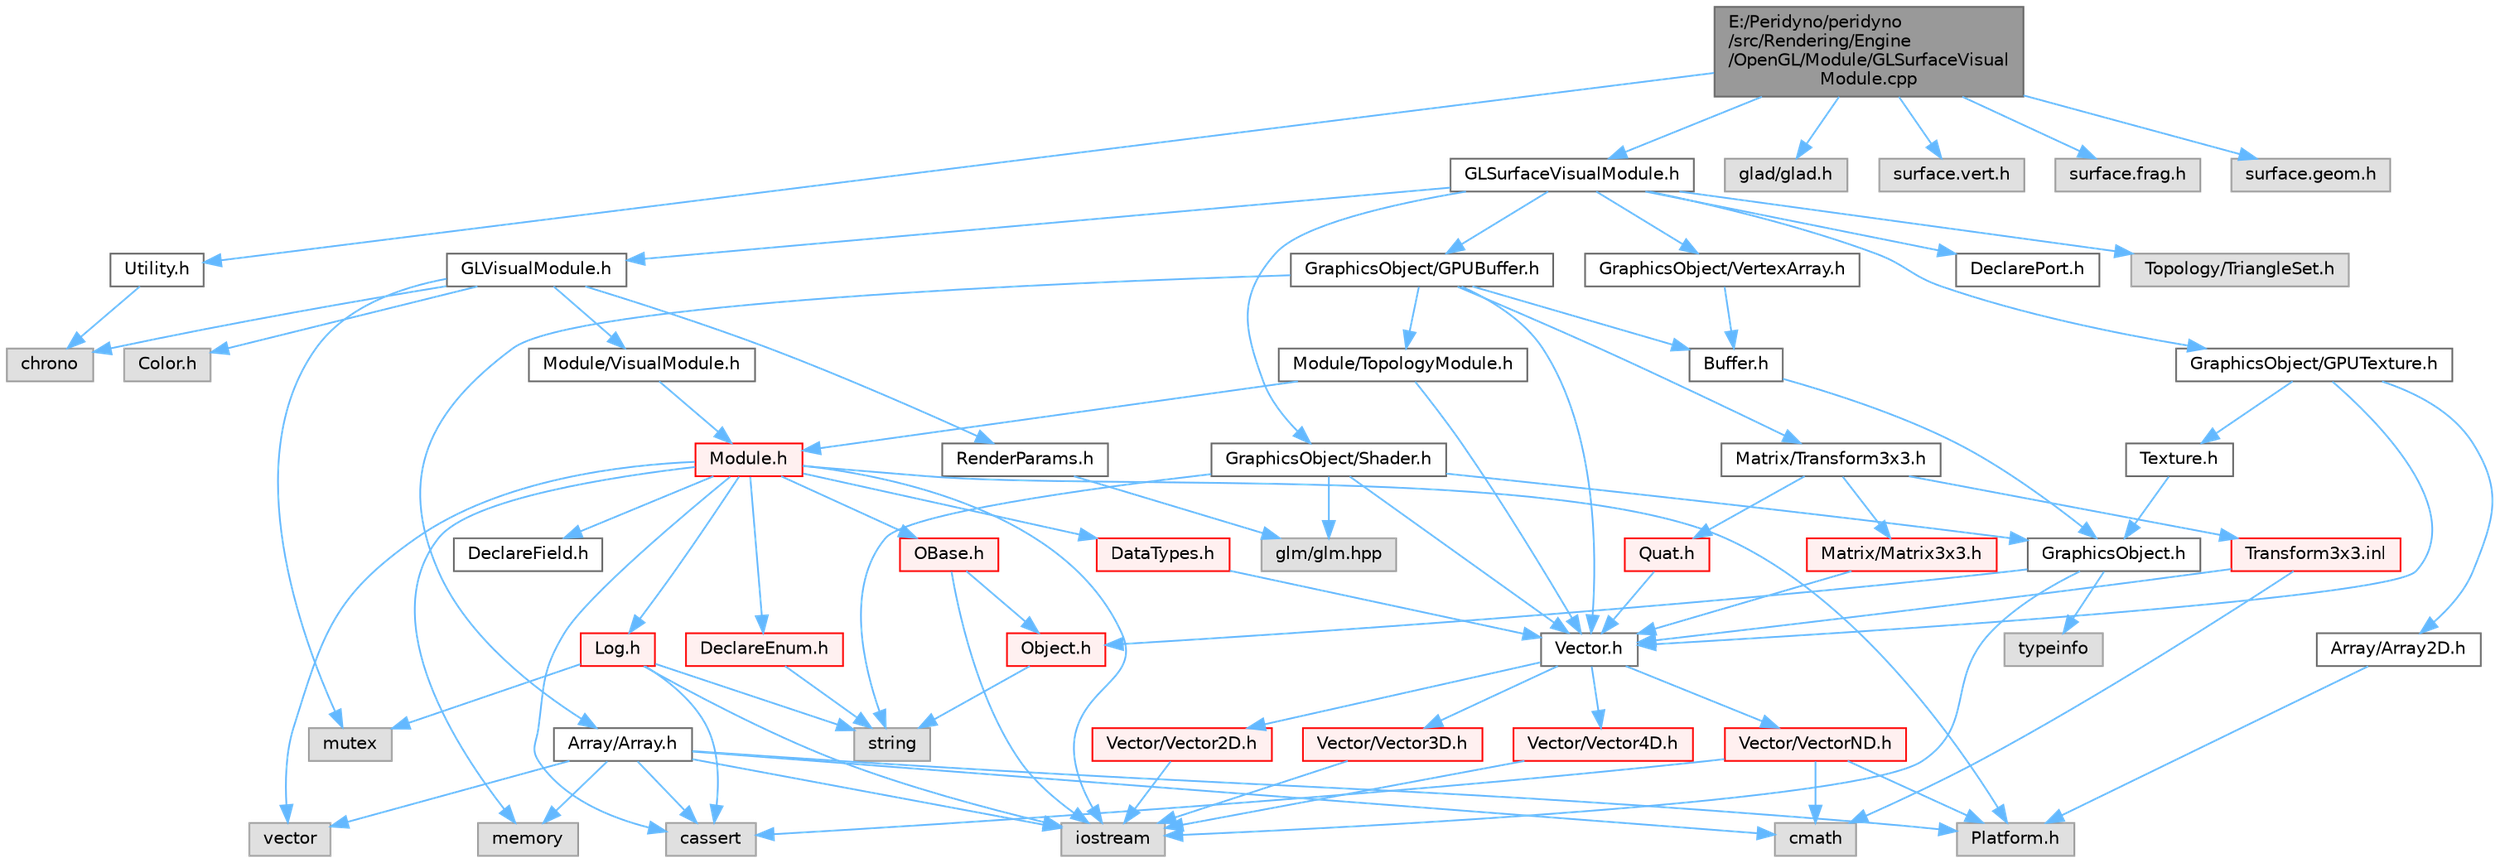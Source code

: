digraph "E:/Peridyno/peridyno/src/Rendering/Engine/OpenGL/Module/GLSurfaceVisualModule.cpp"
{
 // LATEX_PDF_SIZE
  bgcolor="transparent";
  edge [fontname=Helvetica,fontsize=10,labelfontname=Helvetica,labelfontsize=10];
  node [fontname=Helvetica,fontsize=10,shape=box,height=0.2,width=0.4];
  Node1 [id="Node000001",label="E:/Peridyno/peridyno\l/src/Rendering/Engine\l/OpenGL/Module/GLSurfaceVisual\lModule.cpp",height=0.2,width=0.4,color="gray40", fillcolor="grey60", style="filled", fontcolor="black",tooltip=" "];
  Node1 -> Node2 [id="edge1_Node000001_Node000002",color="steelblue1",style="solid",tooltip=" "];
  Node2 [id="Node000002",label="GLSurfaceVisualModule.h",height=0.2,width=0.4,color="grey40", fillcolor="white", style="filled",URL="$_g_l_surface_visual_module_8h.html",tooltip=" "];
  Node2 -> Node3 [id="edge2_Node000002_Node000003",color="steelblue1",style="solid",tooltip=" "];
  Node3 [id="Node000003",label="DeclarePort.h",height=0.2,width=0.4,color="grey40", fillcolor="white", style="filled",URL="$_declare_port_8h.html",tooltip=" "];
  Node2 -> Node4 [id="edge3_Node000002_Node000004",color="steelblue1",style="solid",tooltip=" "];
  Node4 [id="Node000004",label="Topology/TriangleSet.h",height=0.2,width=0.4,color="grey60", fillcolor="#E0E0E0", style="filled",tooltip=" "];
  Node2 -> Node5 [id="edge4_Node000002_Node000005",color="steelblue1",style="solid",tooltip=" "];
  Node5 [id="Node000005",label="GLVisualModule.h",height=0.2,width=0.4,color="grey40", fillcolor="white", style="filled",URL="$_g_l_visual_module_8h.html",tooltip=" "];
  Node5 -> Node6 [id="edge5_Node000005_Node000006",color="steelblue1",style="solid",tooltip=" "];
  Node6 [id="Node000006",label="chrono",height=0.2,width=0.4,color="grey60", fillcolor="#E0E0E0", style="filled",tooltip=" "];
  Node5 -> Node7 [id="edge6_Node000005_Node000007",color="steelblue1",style="solid",tooltip=" "];
  Node7 [id="Node000007",label="mutex",height=0.2,width=0.4,color="grey60", fillcolor="#E0E0E0", style="filled",tooltip=" "];
  Node5 -> Node8 [id="edge7_Node000005_Node000008",color="steelblue1",style="solid",tooltip=" "];
  Node8 [id="Node000008",label="Module/VisualModule.h",height=0.2,width=0.4,color="grey40", fillcolor="white", style="filled",URL="$_visual_module_8h.html",tooltip=" "];
  Node8 -> Node9 [id="edge8_Node000008_Node000009",color="steelblue1",style="solid",tooltip=" "];
  Node9 [id="Node000009",label="Module.h",height=0.2,width=0.4,color="red", fillcolor="#FFF0F0", style="filled",URL="$_module_8h.html",tooltip=" "];
  Node9 -> Node10 [id="edge9_Node000009_Node000010",color="steelblue1",style="solid",tooltip=" "];
  Node10 [id="Node000010",label="Platform.h",height=0.2,width=0.4,color="grey60", fillcolor="#E0E0E0", style="filled",tooltip=" "];
  Node9 -> Node11 [id="edge10_Node000009_Node000011",color="steelblue1",style="solid",tooltip=" "];
  Node11 [id="Node000011",label="memory",height=0.2,width=0.4,color="grey60", fillcolor="#E0E0E0", style="filled",tooltip=" "];
  Node9 -> Node12 [id="edge11_Node000009_Node000012",color="steelblue1",style="solid",tooltip=" "];
  Node12 [id="Node000012",label="vector",height=0.2,width=0.4,color="grey60", fillcolor="#E0E0E0", style="filled",tooltip=" "];
  Node9 -> Node13 [id="edge12_Node000009_Node000013",color="steelblue1",style="solid",tooltip=" "];
  Node13 [id="Node000013",label="cassert",height=0.2,width=0.4,color="grey60", fillcolor="#E0E0E0", style="filled",tooltip=" "];
  Node9 -> Node14 [id="edge13_Node000009_Node000014",color="steelblue1",style="solid",tooltip=" "];
  Node14 [id="Node000014",label="iostream",height=0.2,width=0.4,color="grey60", fillcolor="#E0E0E0", style="filled",tooltip=" "];
  Node9 -> Node15 [id="edge14_Node000009_Node000015",color="steelblue1",style="solid",tooltip=" "];
  Node15 [id="Node000015",label="OBase.h",height=0.2,width=0.4,color="red", fillcolor="#FFF0F0", style="filled",URL="$_o_base_8h.html",tooltip=" "];
  Node15 -> Node14 [id="edge15_Node000015_Node000014",color="steelblue1",style="solid",tooltip=" "];
  Node15 -> Node22 [id="edge16_Node000015_Node000022",color="steelblue1",style="solid",tooltip=" "];
  Node22 [id="Node000022",label="Object.h",height=0.2,width=0.4,color="red", fillcolor="#FFF0F0", style="filled",URL="$_object_8h.html",tooltip=" "];
  Node22 -> Node19 [id="edge17_Node000022_Node000019",color="steelblue1",style="solid",tooltip=" "];
  Node19 [id="Node000019",label="string",height=0.2,width=0.4,color="grey60", fillcolor="#E0E0E0", style="filled",tooltip=" "];
  Node9 -> Node25 [id="edge18_Node000009_Node000025",color="steelblue1",style="solid",tooltip=" "];
  Node25 [id="Node000025",label="Log.h",height=0.2,width=0.4,color="red", fillcolor="#FFF0F0", style="filled",URL="$_log_8h.html",tooltip=" "];
  Node25 -> Node7 [id="edge19_Node000025_Node000007",color="steelblue1",style="solid",tooltip=" "];
  Node25 -> Node19 [id="edge20_Node000025_Node000019",color="steelblue1",style="solid",tooltip=" "];
  Node25 -> Node14 [id="edge21_Node000025_Node000014",color="steelblue1",style="solid",tooltip=" "];
  Node25 -> Node13 [id="edge22_Node000025_Node000013",color="steelblue1",style="solid",tooltip=" "];
  Node9 -> Node32 [id="edge23_Node000009_Node000032",color="steelblue1",style="solid",tooltip=" "];
  Node32 [id="Node000032",label="DataTypes.h",height=0.2,width=0.4,color="red", fillcolor="#FFF0F0", style="filled",URL="$_data_types_8h.html",tooltip=" "];
  Node32 -> Node33 [id="edge24_Node000032_Node000033",color="steelblue1",style="solid",tooltip=" "];
  Node33 [id="Node000033",label="Vector.h",height=0.2,width=0.4,color="grey40", fillcolor="white", style="filled",URL="$_vector_8h.html",tooltip=" "];
  Node33 -> Node34 [id="edge25_Node000033_Node000034",color="steelblue1",style="solid",tooltip=" "];
  Node34 [id="Node000034",label="Vector/Vector2D.h",height=0.2,width=0.4,color="red", fillcolor="#FFF0F0", style="filled",URL="$_vector2_d_8h.html",tooltip=" "];
  Node34 -> Node14 [id="edge26_Node000034_Node000014",color="steelblue1",style="solid",tooltip=" "];
  Node33 -> Node40 [id="edge27_Node000033_Node000040",color="steelblue1",style="solid",tooltip=" "];
  Node40 [id="Node000040",label="Vector/Vector3D.h",height=0.2,width=0.4,color="red", fillcolor="#FFF0F0", style="filled",URL="$_vector3_d_8h.html",tooltip=" "];
  Node40 -> Node14 [id="edge28_Node000040_Node000014",color="steelblue1",style="solid",tooltip=" "];
  Node33 -> Node43 [id="edge29_Node000033_Node000043",color="steelblue1",style="solid",tooltip=" "];
  Node43 [id="Node000043",label="Vector/Vector4D.h",height=0.2,width=0.4,color="red", fillcolor="#FFF0F0", style="filled",URL="$_vector4_d_8h.html",tooltip=" "];
  Node43 -> Node14 [id="edge30_Node000043_Node000014",color="steelblue1",style="solid",tooltip=" "];
  Node33 -> Node46 [id="edge31_Node000033_Node000046",color="steelblue1",style="solid",tooltip=" "];
  Node46 [id="Node000046",label="Vector/VectorND.h",height=0.2,width=0.4,color="red", fillcolor="#FFF0F0", style="filled",URL="$_vector_n_d_8h.html",tooltip=" "];
  Node46 -> Node51 [id="edge32_Node000046_Node000051",color="steelblue1",style="solid",tooltip=" "];
  Node51 [id="Node000051",label="cmath",height=0.2,width=0.4,color="grey60", fillcolor="#E0E0E0", style="filled",tooltip=" "];
  Node46 -> Node13 [id="edge33_Node000046_Node000013",color="steelblue1",style="solid",tooltip=" "];
  Node46 -> Node10 [id="edge34_Node000046_Node000010",color="steelblue1",style="solid",tooltip=" "];
  Node9 -> Node73 [id="edge35_Node000009_Node000073",color="steelblue1",style="solid",tooltip=" "];
  Node73 [id="Node000073",label="DeclareEnum.h",height=0.2,width=0.4,color="red", fillcolor="#FFF0F0", style="filled",URL="$_declare_enum_8h.html",tooltip=" "];
  Node73 -> Node19 [id="edge36_Node000073_Node000019",color="steelblue1",style="solid",tooltip=" "];
  Node9 -> Node90 [id="edge37_Node000009_Node000090",color="steelblue1",style="solid",tooltip=" "];
  Node90 [id="Node000090",label="DeclareField.h",height=0.2,width=0.4,color="grey40", fillcolor="white", style="filled",URL="$_declare_field_8h.html",tooltip=" "];
  Node5 -> Node94 [id="edge38_Node000005_Node000094",color="steelblue1",style="solid",tooltip=" "];
  Node94 [id="Node000094",label="Color.h",height=0.2,width=0.4,color="grey60", fillcolor="#E0E0E0", style="filled",tooltip=" "];
  Node5 -> Node95 [id="edge39_Node000005_Node000095",color="steelblue1",style="solid",tooltip=" "];
  Node95 [id="Node000095",label="RenderParams.h",height=0.2,width=0.4,color="grey40", fillcolor="white", style="filled",URL="$_render_params_8h.html",tooltip=" "];
  Node95 -> Node85 [id="edge40_Node000095_Node000085",color="steelblue1",style="solid",tooltip=" "];
  Node85 [id="Node000085",label="glm/glm.hpp",height=0.2,width=0.4,color="grey60", fillcolor="#E0E0E0", style="filled",tooltip=" "];
  Node2 -> Node96 [id="edge41_Node000002_Node000096",color="steelblue1",style="solid",tooltip=" "];
  Node96 [id="Node000096",label="GraphicsObject/GPUBuffer.h",height=0.2,width=0.4,color="grey40", fillcolor="white", style="filled",URL="$_g_p_u_buffer_8h.html",tooltip=" "];
  Node96 -> Node97 [id="edge42_Node000096_Node000097",color="steelblue1",style="solid",tooltip=" "];
  Node97 [id="Node000097",label="Buffer.h",height=0.2,width=0.4,color="grey40", fillcolor="white", style="filled",URL="$_buffer_8h.html",tooltip=" "];
  Node97 -> Node98 [id="edge43_Node000097_Node000098",color="steelblue1",style="solid",tooltip=" "];
  Node98 [id="Node000098",label="GraphicsObject.h",height=0.2,width=0.4,color="grey40", fillcolor="white", style="filled",URL="$_graphics_object_8h.html",tooltip=" "];
  Node98 -> Node18 [id="edge44_Node000098_Node000018",color="steelblue1",style="solid",tooltip=" "];
  Node18 [id="Node000018",label="typeinfo",height=0.2,width=0.4,color="grey60", fillcolor="#E0E0E0", style="filled",tooltip=" "];
  Node98 -> Node14 [id="edge45_Node000098_Node000014",color="steelblue1",style="solid",tooltip=" "];
  Node98 -> Node22 [id="edge46_Node000098_Node000022",color="steelblue1",style="solid",tooltip=" "];
  Node96 -> Node77 [id="edge47_Node000096_Node000077",color="steelblue1",style="solid",tooltip=" "];
  Node77 [id="Node000077",label="Array/Array.h",height=0.2,width=0.4,color="grey40", fillcolor="white", style="filled",URL="$_array_8h.html",tooltip=" "];
  Node77 -> Node10 [id="edge48_Node000077_Node000010",color="steelblue1",style="solid",tooltip=" "];
  Node77 -> Node13 [id="edge49_Node000077_Node000013",color="steelblue1",style="solid",tooltip=" "];
  Node77 -> Node12 [id="edge50_Node000077_Node000012",color="steelblue1",style="solid",tooltip=" "];
  Node77 -> Node14 [id="edge51_Node000077_Node000014",color="steelblue1",style="solid",tooltip=" "];
  Node77 -> Node11 [id="edge52_Node000077_Node000011",color="steelblue1",style="solid",tooltip=" "];
  Node77 -> Node51 [id="edge53_Node000077_Node000051",color="steelblue1",style="solid",tooltip=" "];
  Node96 -> Node33 [id="edge54_Node000096_Node000033",color="steelblue1",style="solid",tooltip=" "];
  Node96 -> Node64 [id="edge55_Node000096_Node000064",color="steelblue1",style="solid",tooltip=" "];
  Node64 [id="Node000064",label="Matrix/Transform3x3.h",height=0.2,width=0.4,color="grey40", fillcolor="white", style="filled",URL="$_transform3x3_8h.html",tooltip=" "];
  Node64 -> Node65 [id="edge56_Node000064_Node000065",color="steelblue1",style="solid",tooltip=" "];
  Node65 [id="Node000065",label="Quat.h",height=0.2,width=0.4,color="red", fillcolor="#FFF0F0", style="filled",URL="$_quat_8h.html",tooltip="Implementation of quaternion."];
  Node65 -> Node33 [id="edge57_Node000065_Node000033",color="steelblue1",style="solid",tooltip=" "];
  Node64 -> Node58 [id="edge58_Node000064_Node000058",color="steelblue1",style="solid",tooltip=" "];
  Node58 [id="Node000058",label="Matrix/Matrix3x3.h",height=0.2,width=0.4,color="red", fillcolor="#FFF0F0", style="filled",URL="$_matrix3x3_8h.html",tooltip=" "];
  Node58 -> Node33 [id="edge59_Node000058_Node000033",color="steelblue1",style="solid",tooltip=" "];
  Node64 -> Node68 [id="edge60_Node000064_Node000068",color="steelblue1",style="solid",tooltip=" "];
  Node68 [id="Node000068",label="Transform3x3.inl",height=0.2,width=0.4,color="red", fillcolor="#FFF0F0", style="filled",URL="$_transform3x3_8inl.html",tooltip=" "];
  Node68 -> Node51 [id="edge61_Node000068_Node000051",color="steelblue1",style="solid",tooltip=" "];
  Node68 -> Node33 [id="edge62_Node000068_Node000033",color="steelblue1",style="solid",tooltip=" "];
  Node96 -> Node99 [id="edge63_Node000096_Node000099",color="steelblue1",style="solid",tooltip=" "];
  Node99 [id="Node000099",label="Module/TopologyModule.h",height=0.2,width=0.4,color="grey40", fillcolor="white", style="filled",URL="$_topology_module_8h.html",tooltip=" "];
  Node99 -> Node33 [id="edge64_Node000099_Node000033",color="steelblue1",style="solid",tooltip=" "];
  Node99 -> Node9 [id="edge65_Node000099_Node000009",color="steelblue1",style="solid",tooltip=" "];
  Node2 -> Node100 [id="edge66_Node000002_Node000100",color="steelblue1",style="solid",tooltip=" "];
  Node100 [id="Node000100",label="GraphicsObject/GPUTexture.h",height=0.2,width=0.4,color="grey40", fillcolor="white", style="filled",URL="$_g_p_u_texture_8h.html",tooltip=" "];
  Node100 -> Node101 [id="edge67_Node000100_Node000101",color="steelblue1",style="solid",tooltip=" "];
  Node101 [id="Node000101",label="Texture.h",height=0.2,width=0.4,color="grey40", fillcolor="white", style="filled",URL="$_texture_8h.html",tooltip=" "];
  Node101 -> Node98 [id="edge68_Node000101_Node000098",color="steelblue1",style="solid",tooltip=" "];
  Node100 -> Node33 [id="edge69_Node000100_Node000033",color="steelblue1",style="solid",tooltip=" "];
  Node100 -> Node78 [id="edge70_Node000100_Node000078",color="steelblue1",style="solid",tooltip=" "];
  Node78 [id="Node000078",label="Array/Array2D.h",height=0.2,width=0.4,color="grey40", fillcolor="white", style="filled",URL="$_array2_d_8h.html",tooltip=" "];
  Node78 -> Node10 [id="edge71_Node000078_Node000010",color="steelblue1",style="solid",tooltip=" "];
  Node2 -> Node102 [id="edge72_Node000002_Node000102",color="steelblue1",style="solid",tooltip=" "];
  Node102 [id="Node000102",label="GraphicsObject/VertexArray.h",height=0.2,width=0.4,color="grey40", fillcolor="white", style="filled",URL="$_vertex_array_8h.html",tooltip=" "];
  Node102 -> Node97 [id="edge73_Node000102_Node000097",color="steelblue1",style="solid",tooltip=" "];
  Node2 -> Node103 [id="edge74_Node000002_Node000103",color="steelblue1",style="solid",tooltip=" "];
  Node103 [id="Node000103",label="GraphicsObject/Shader.h",height=0.2,width=0.4,color="grey40", fillcolor="white", style="filled",URL="$_shader_8h.html",tooltip=" "];
  Node103 -> Node98 [id="edge75_Node000103_Node000098",color="steelblue1",style="solid",tooltip=" "];
  Node103 -> Node19 [id="edge76_Node000103_Node000019",color="steelblue1",style="solid",tooltip=" "];
  Node103 -> Node33 [id="edge77_Node000103_Node000033",color="steelblue1",style="solid",tooltip=" "];
  Node103 -> Node85 [id="edge78_Node000103_Node000085",color="steelblue1",style="solid",tooltip=" "];
  Node1 -> Node104 [id="edge79_Node000001_Node000104",color="steelblue1",style="solid",tooltip=" "];
  Node104 [id="Node000104",label="Utility.h",height=0.2,width=0.4,color="grey40", fillcolor="white", style="filled",URL="$_utility_8h.html",tooltip=" "];
  Node104 -> Node6 [id="edge80_Node000104_Node000006",color="steelblue1",style="solid",tooltip=" "];
  Node1 -> Node105 [id="edge81_Node000001_Node000105",color="steelblue1",style="solid",tooltip=" "];
  Node105 [id="Node000105",label="glad/glad.h",height=0.2,width=0.4,color="grey60", fillcolor="#E0E0E0", style="filled",tooltip=" "];
  Node1 -> Node106 [id="edge82_Node000001_Node000106",color="steelblue1",style="solid",tooltip=" "];
  Node106 [id="Node000106",label="surface.vert.h",height=0.2,width=0.4,color="grey60", fillcolor="#E0E0E0", style="filled",tooltip=" "];
  Node1 -> Node107 [id="edge83_Node000001_Node000107",color="steelblue1",style="solid",tooltip=" "];
  Node107 [id="Node000107",label="surface.frag.h",height=0.2,width=0.4,color="grey60", fillcolor="#E0E0E0", style="filled",tooltip=" "];
  Node1 -> Node108 [id="edge84_Node000001_Node000108",color="steelblue1",style="solid",tooltip=" "];
  Node108 [id="Node000108",label="surface.geom.h",height=0.2,width=0.4,color="grey60", fillcolor="#E0E0E0", style="filled",tooltip=" "];
}
